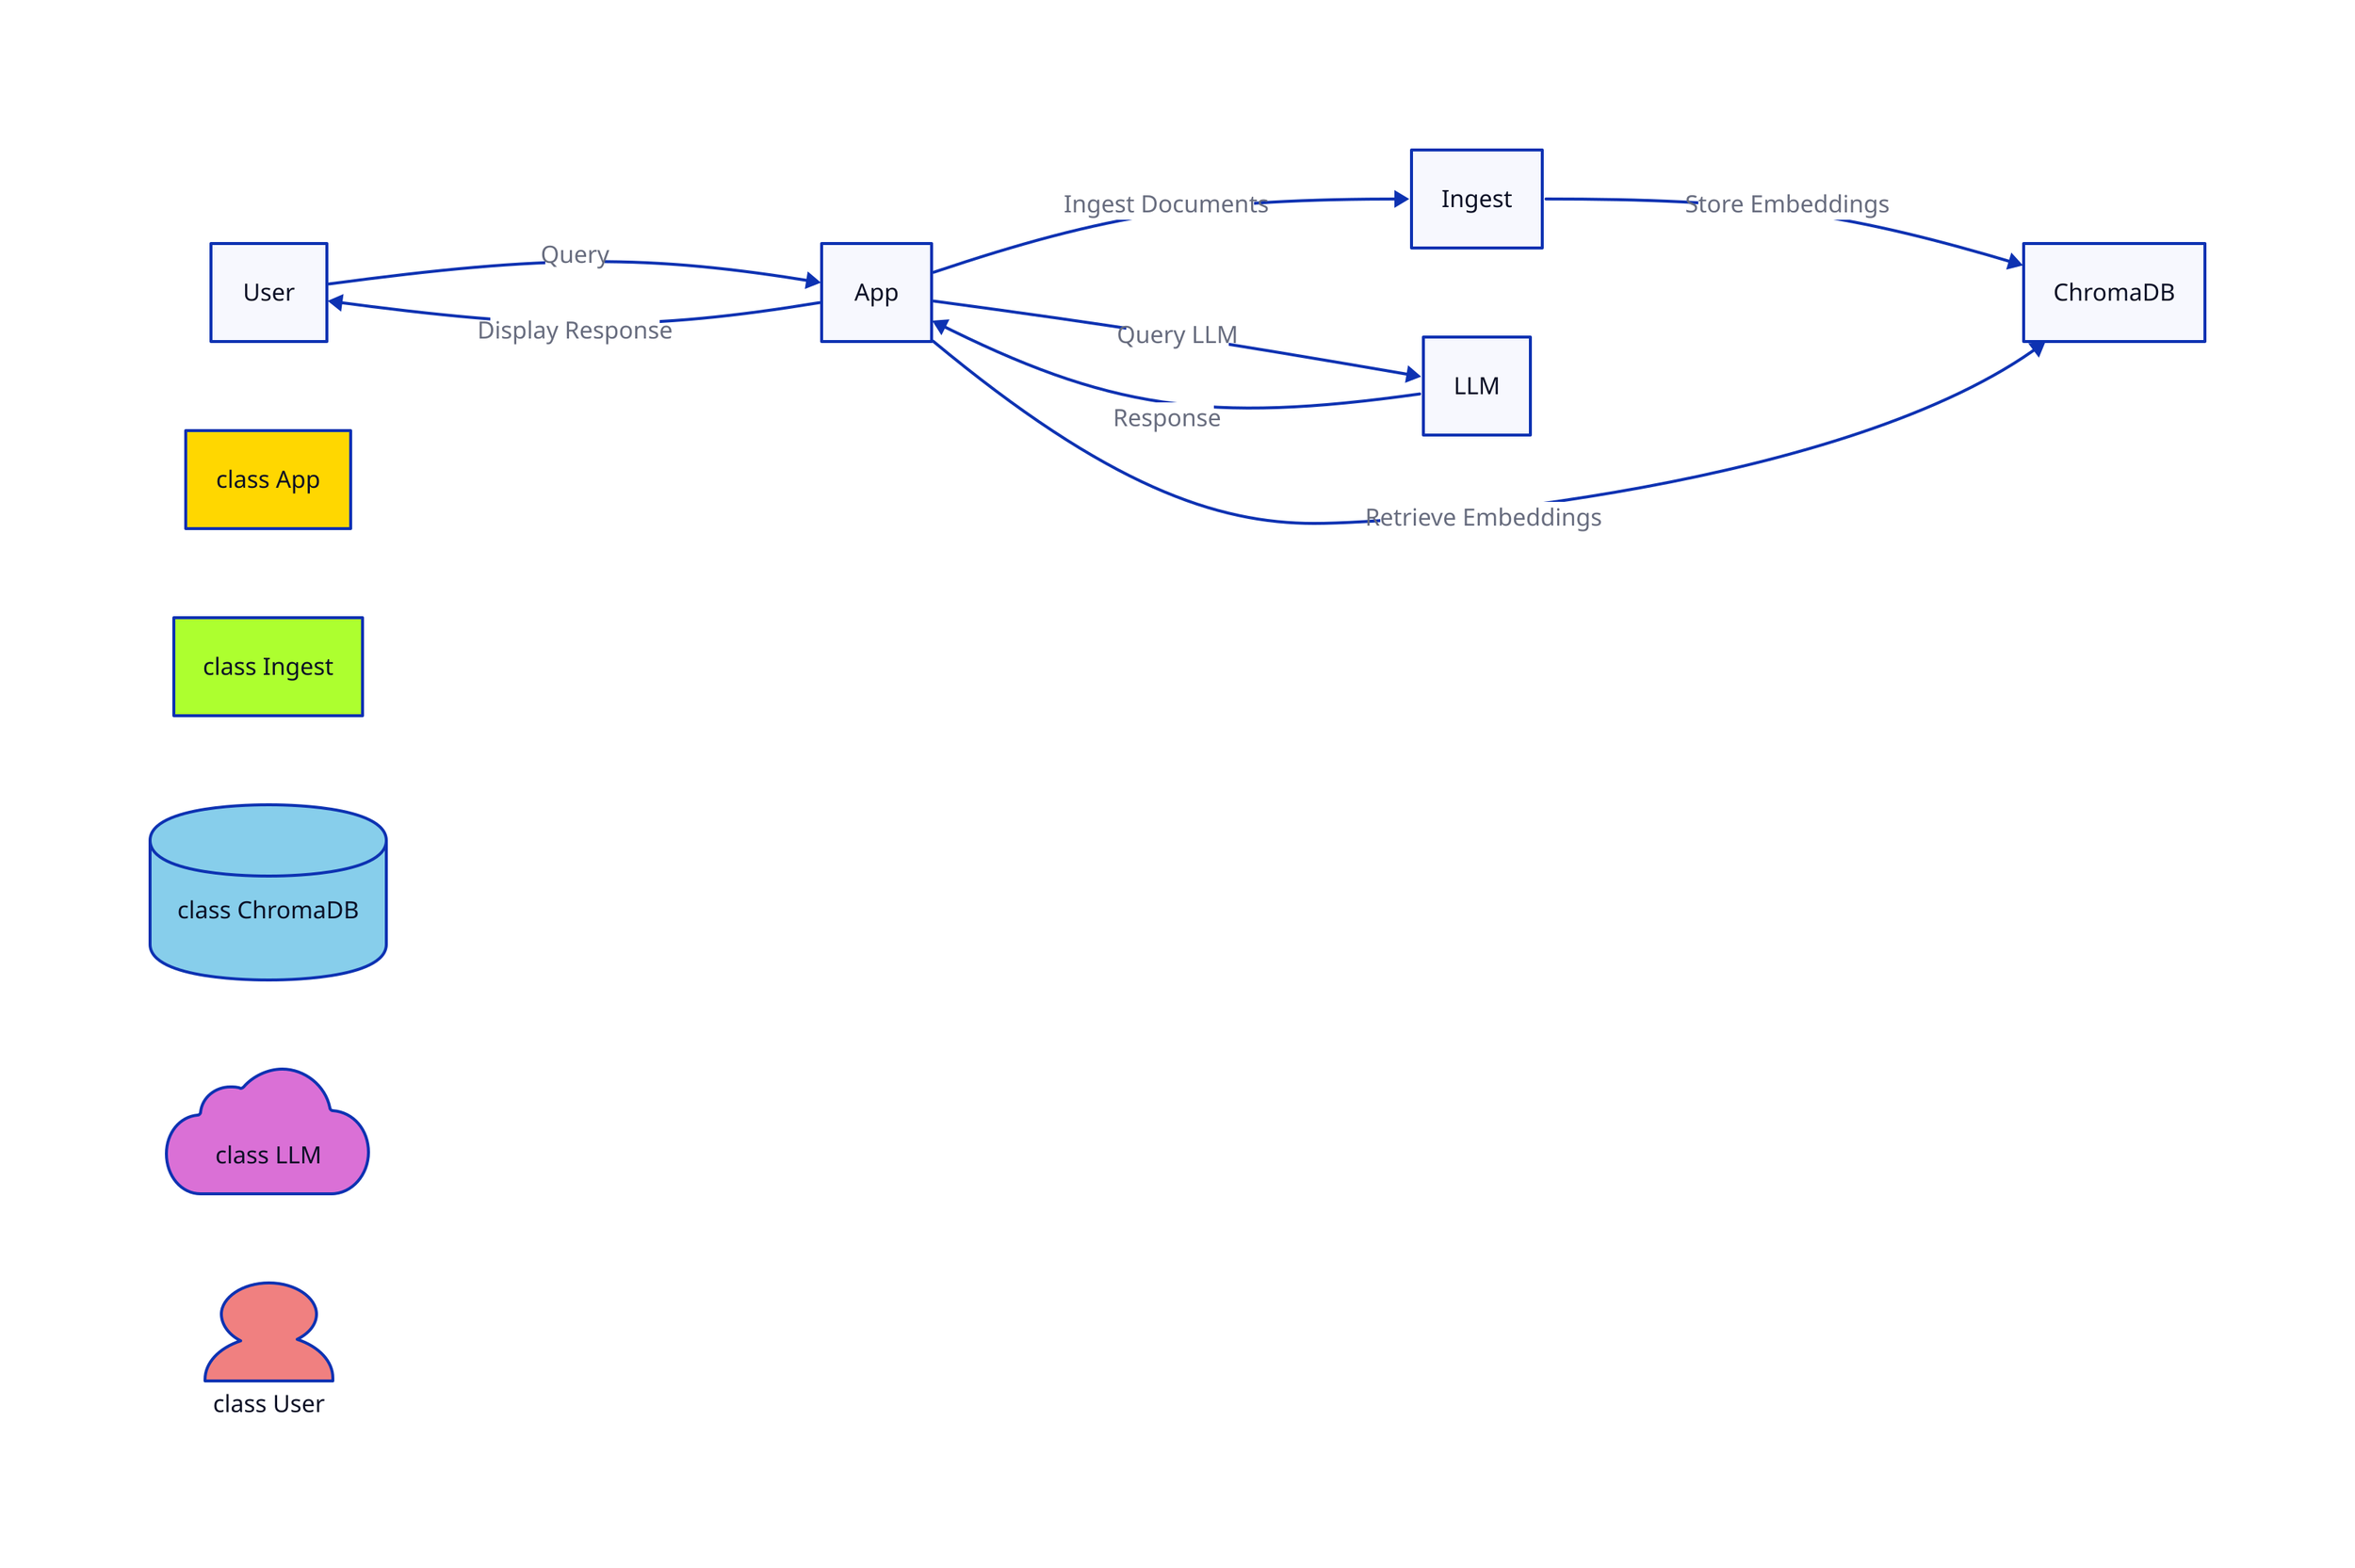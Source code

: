 direction: right

User -> App: Query
App -> Ingest: Ingest Documents
Ingest -> ChromaDB: Store Embeddings
App -> ChromaDB: Retrieve Embeddings
App -> LLM: Query LLM
LLM -> App: Response
App -> User: Display Response

class App { 
  shape: rectangle
  style: { 
    fill: "#FFD700"
  }
}

class Ingest { 
  shape: rectangle
  style: { 
    fill: "#ADFF2F"
  }
}

class ChromaDB { 
  shape: cylinder
  style: { 
    fill: "#87CEEB"
  }
}

class LLM { 
  shape: cloud
  style: { 
    fill: "#DA70D6"
  }
}

class User { 
  shape: person
  style: { 
    fill: "#F08080"
  }
}

